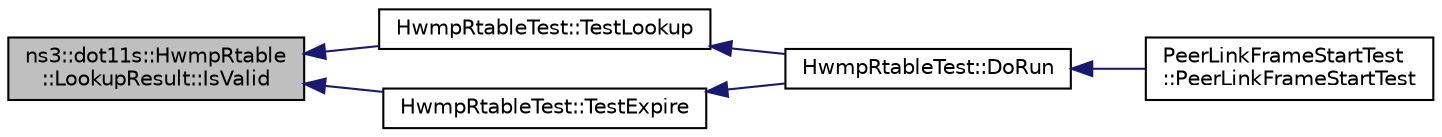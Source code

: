 digraph "ns3::dot11s::HwmpRtable::LookupResult::IsValid"
{
  edge [fontname="Helvetica",fontsize="10",labelfontname="Helvetica",labelfontsize="10"];
  node [fontname="Helvetica",fontsize="10",shape=record];
  rankdir="LR";
  Node1 [label="ns3::dot11s::HwmpRtable\l::LookupResult::IsValid",height=0.2,width=0.4,color="black", fillcolor="grey75", style="filled", fontcolor="black"];
  Node1 -> Node2 [dir="back",color="midnightblue",fontsize="10",style="solid"];
  Node2 [label="HwmpRtableTest::TestLookup",height=0.2,width=0.4,color="black", fillcolor="white", style="filled",URL="$d9/d5c/classHwmpRtableTest.html#a448f1f9bce7965fe1ae4d541f4fe8f18",tooltip="Test Add apth and lookup path;. "];
  Node2 -> Node3 [dir="back",color="midnightblue",fontsize="10",style="solid"];
  Node3 [label="HwmpRtableTest::DoRun",height=0.2,width=0.4,color="black", fillcolor="white", style="filled",URL="$d9/d5c/classHwmpRtableTest.html#aeba47e3dbdade2299df5fb28e4cc7f49",tooltip="Implementation to actually run this TestCase. "];
  Node3 -> Node4 [dir="back",color="midnightblue",fontsize="10",style="solid"];
  Node4 [label="PeerLinkFrameStartTest\l::PeerLinkFrameStartTest",height=0.2,width=0.4,color="black", fillcolor="white", style="filled",URL="$db/db4/structPeerLinkFrameStartTest.html#a1f148f12c113735f421792654d067eb7"];
  Node1 -> Node5 [dir="back",color="midnightblue",fontsize="10",style="solid"];
  Node5 [label="HwmpRtableTest::TestExpire",height=0.2,width=0.4,color="black", fillcolor="white", style="filled",URL="$d9/d5c/classHwmpRtableTest.html#af873b495a35015eeb489b1ddd56cadfc",tooltip="Test add path and try to lookup after entry has expired. "];
  Node5 -> Node3 [dir="back",color="midnightblue",fontsize="10",style="solid"];
}
